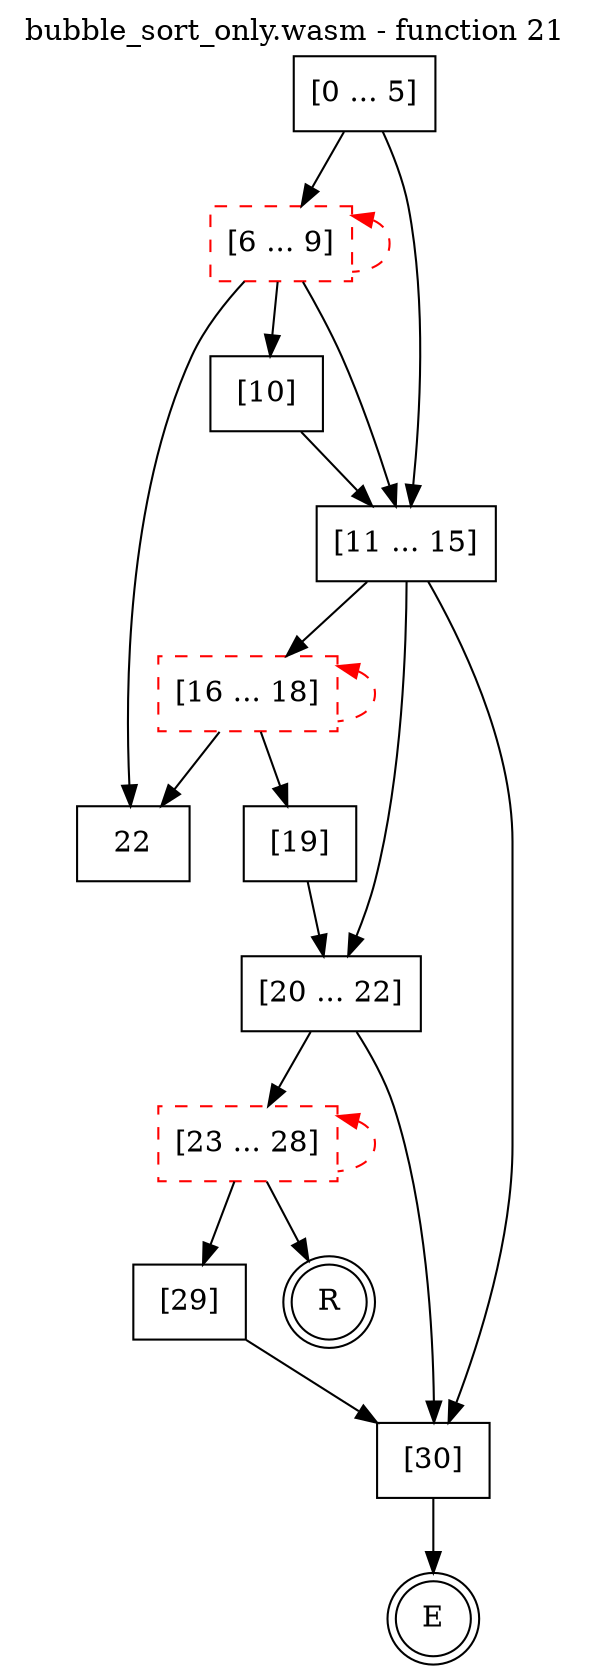 digraph finite_state_machine {
    label = "bubble_sort_only.wasm - function 21"
    labelloc =  t
    labelfontsize = 16
    labelfontcolor = black
    labelfontname = "Helvetica"
    node [shape = doublecircle]; E R ;
    node [shape = box];
    node [shape=box, color=black, style=solid] 0[label="[0 ... 5]"]
    node [shape=box, color=red, style=dashed] 6[label="[6 ... 9]"]
    node [shape=box, color=black, style=solid] 10[label="[10]"]
    node [shape=box, color=black, style=solid] 11[label="[11 ... 15]"]
    node [shape=box, color=red, style=dashed] 16[label="[16 ... 18]"]
    node [shape=box, color=black, style=solid] 19[label="[19]"]
    node [shape=box, color=black, style=solid] 20[label="[20 ... 22]"]
    node [shape=box, color=red, style=dashed] 23[label="[23 ... 28]"]
    node [shape=box, color=black, style=solid] 29[label="[29]"]
    node [shape=box, color=black, style=solid] 30[label="[30]"]
    node [shape=box, color=black, style=solid] R[label="R"]
    0 -> 6;
    0 -> 11;
    6 -> 10;
    6 -> 11;
    6 -> 22;
    6 -> 6[style="dashed" color="red" dir=back];
    10 -> 11;
    11 -> 16;
    11 -> 20;
    11 -> 30;
    16 -> 19;
    16 -> 22;
    16 -> 16[style="dashed" color="red" dir=back];
    19 -> 20;
    20 -> 23;
    20 -> 30;
    23 -> 29;
    23 -> R;
    23 -> 23[style="dashed" color="red" dir=back];
    29 -> 30;
    30 -> E;
}
